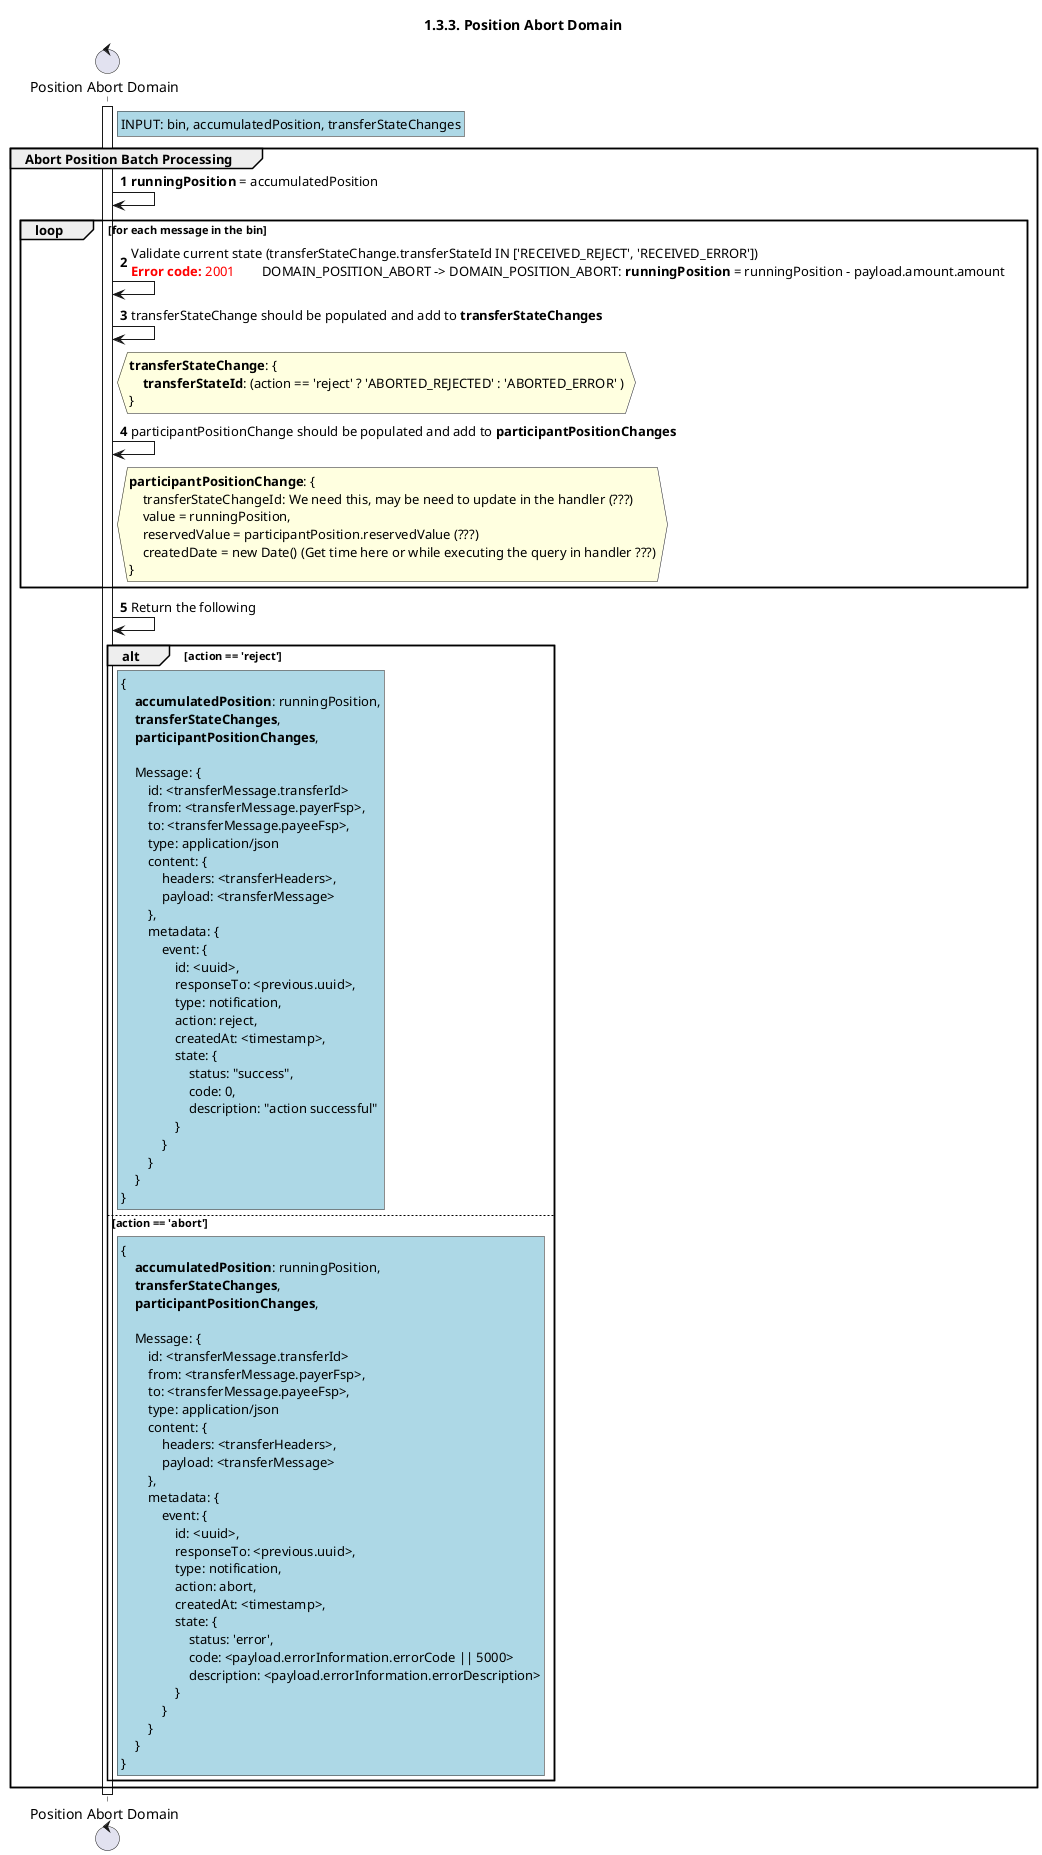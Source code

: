/'*****
 License
 --------------
 Copyright © 2017 Bill & Melinda Gates Foundation
 The Mojaloop files are made available by the Bill & Melinda Gates Foundation under the Apache License, Version 2.0 (the "License") and you may not use these files except in compliance with the License. You may obtain a copy of the License at
 http://www.apache.org/licenses/LICENSE-2.0
 Unless required by applicable law or agreed to in writing, the Mojaloop files are distributed on an "AS IS" BASIS, WITHOUT WARRANTIES OR CONDITIONS OF ANY KIND, either express or implied. See the License for the specific language governing permissions and limitations under the License.
 Contributors
 --------------
 This is the official list of the Mojaloop project contributors for this file.
 Names of the original copyright holders (individuals or organizations)
 should be listed with a '*' in the first column. People who have
 contributed from an organization can be listed under the organization
 that actually holds the copyright for their contributions (see the
 Gates Foundation organization for an example). Those individuals should have
 their names indented and be marked with a '-'. Email address can be added
 optionally within square brackets <email>.
 * Gates Foundation
 - Name Surname <name.surname@gatesfoundation.com>

 * Rajiv Mothilal <rajiv.mothilal@modusbox.com>
 * Georgi Georgiev <georgi.georgiev@modusbox.com>
 * Sam Kummary <sam@modusbox.com>
 * Vijay Kumar <vijaya.guthi@infitx.com>
 -------------
 ******'/

@startuml
' declate title
title 1.3.3. Position Abort Domain

autonumber

' Actor Keys:
'   boundary - APIs/Interfaces, etc
'   collections - Kafka Topics
'   control - Kafka Consumers
'   entity - Database Access Objects
'   database - Database Persistence Store

' declare actors
control "Position Abort Domain" as DOMAIN_POSITION_ABORT

' start flow
activate DOMAIN_POSITION_ABORT
rnote right of DOMAIN_POSITION_ABORT #lightblue
    INPUT: bin, accumulatedPosition, transferStateChanges
end note
group Abort Position Batch Processing
    DOMAIN_POSITION_ABORT -> DOMAIN_POSITION_ABORT: **runningPosition** = accumulatedPosition
    loop for each message in the bin
        DOMAIN_POSITION_ABORT -> DOMAIN_POSITION_ABORT: Validate current state (transferStateChange.transferStateId IN ['RECEIVED_REJECT', 'RECEIVED_ERROR'])\n<color #FF0000><b>Error code:</b> 2001</color>        DOMAIN_POSITION_ABORT -> DOMAIN_POSITION_ABORT: **runningPosition** = runningPosition - payload.amount.amount
        DOMAIN_POSITION_ABORT -> DOMAIN_POSITION_ABORT: transferStateChange should be populated and add to **transferStateChanges**
        hnote right of DOMAIN_POSITION_ABORT #lightyellow
            **transferStateChange**: {
                **transferStateId**: (action == 'reject' ? 'ABORTED_REJECTED' : 'ABORTED_ERROR' )
            }
        end note
        DOMAIN_POSITION_ABORT -> DOMAIN_POSITION_ABORT: participantPositionChange should be populated and add to **participantPositionChanges**
        hnote right of DOMAIN_POSITION_ABORT #lightyellow
            **participantPositionChange**: {
                transferStateChangeId: We need this, may be need to update in the handler (???)
                value = runningPosition,
                reservedValue = participantPosition.reservedValue (???)
                createdDate = new Date() (Get time here or while executing the query in handler ???)
            }
        end note
    end
   
    DOMAIN_POSITION_ABORT -> DOMAIN_POSITION_ABORT: Return the following


    alt action == 'reject'
        rnote right of DOMAIN_POSITION_ABORT #lightblue
        {
            **accumulatedPosition**: runningPosition,
            **transferStateChanges**,
            **participantPositionChanges**,

            Message: {
                id: <transferMessage.transferId>
                from: <transferMessage.payerFsp>,
                to: <transferMessage.payeeFsp>,
                type: application/json
                content: {
                    headers: <transferHeaders>,
                    payload: <transferMessage>
                },
                metadata: {
                    event: {
                        id: <uuid>,
                        responseTo: <previous.uuid>,
                        type: notification,
                        action: reject,
                        createdAt: <timestamp>,
                        state: {
                            status: "success",
                            code: 0,
                            description: "action successful"
                        }
                    }
                }
            }
        }
        end note
    else action == 'abort'
        rnote right of DOMAIN_POSITION_ABORT #lightblue
        {
            **accumulatedPosition**: runningPosition,
            **transferStateChanges**,
            **participantPositionChanges**,

            Message: {
                id: <transferMessage.transferId>
                from: <transferMessage.payerFsp>,
                to: <transferMessage.payeeFsp>,
                type: application/json
                content: {
                    headers: <transferHeaders>,
                    payload: <transferMessage>
                },
                metadata: {
                    event: {
                        id: <uuid>,
                        responseTo: <previous.uuid>,
                        type: notification,
                        action: abort,
                        createdAt: <timestamp>,
                        state: {
                            status: 'error',
                            code: <payload.errorInformation.errorCode || 5000>
                            description: <payload.errorInformation.errorDescription>
                        }
                    }
                }
            }
        }
        end note
    end
end
deactivate DOMAIN_POSITION_ABORT
@enduml

